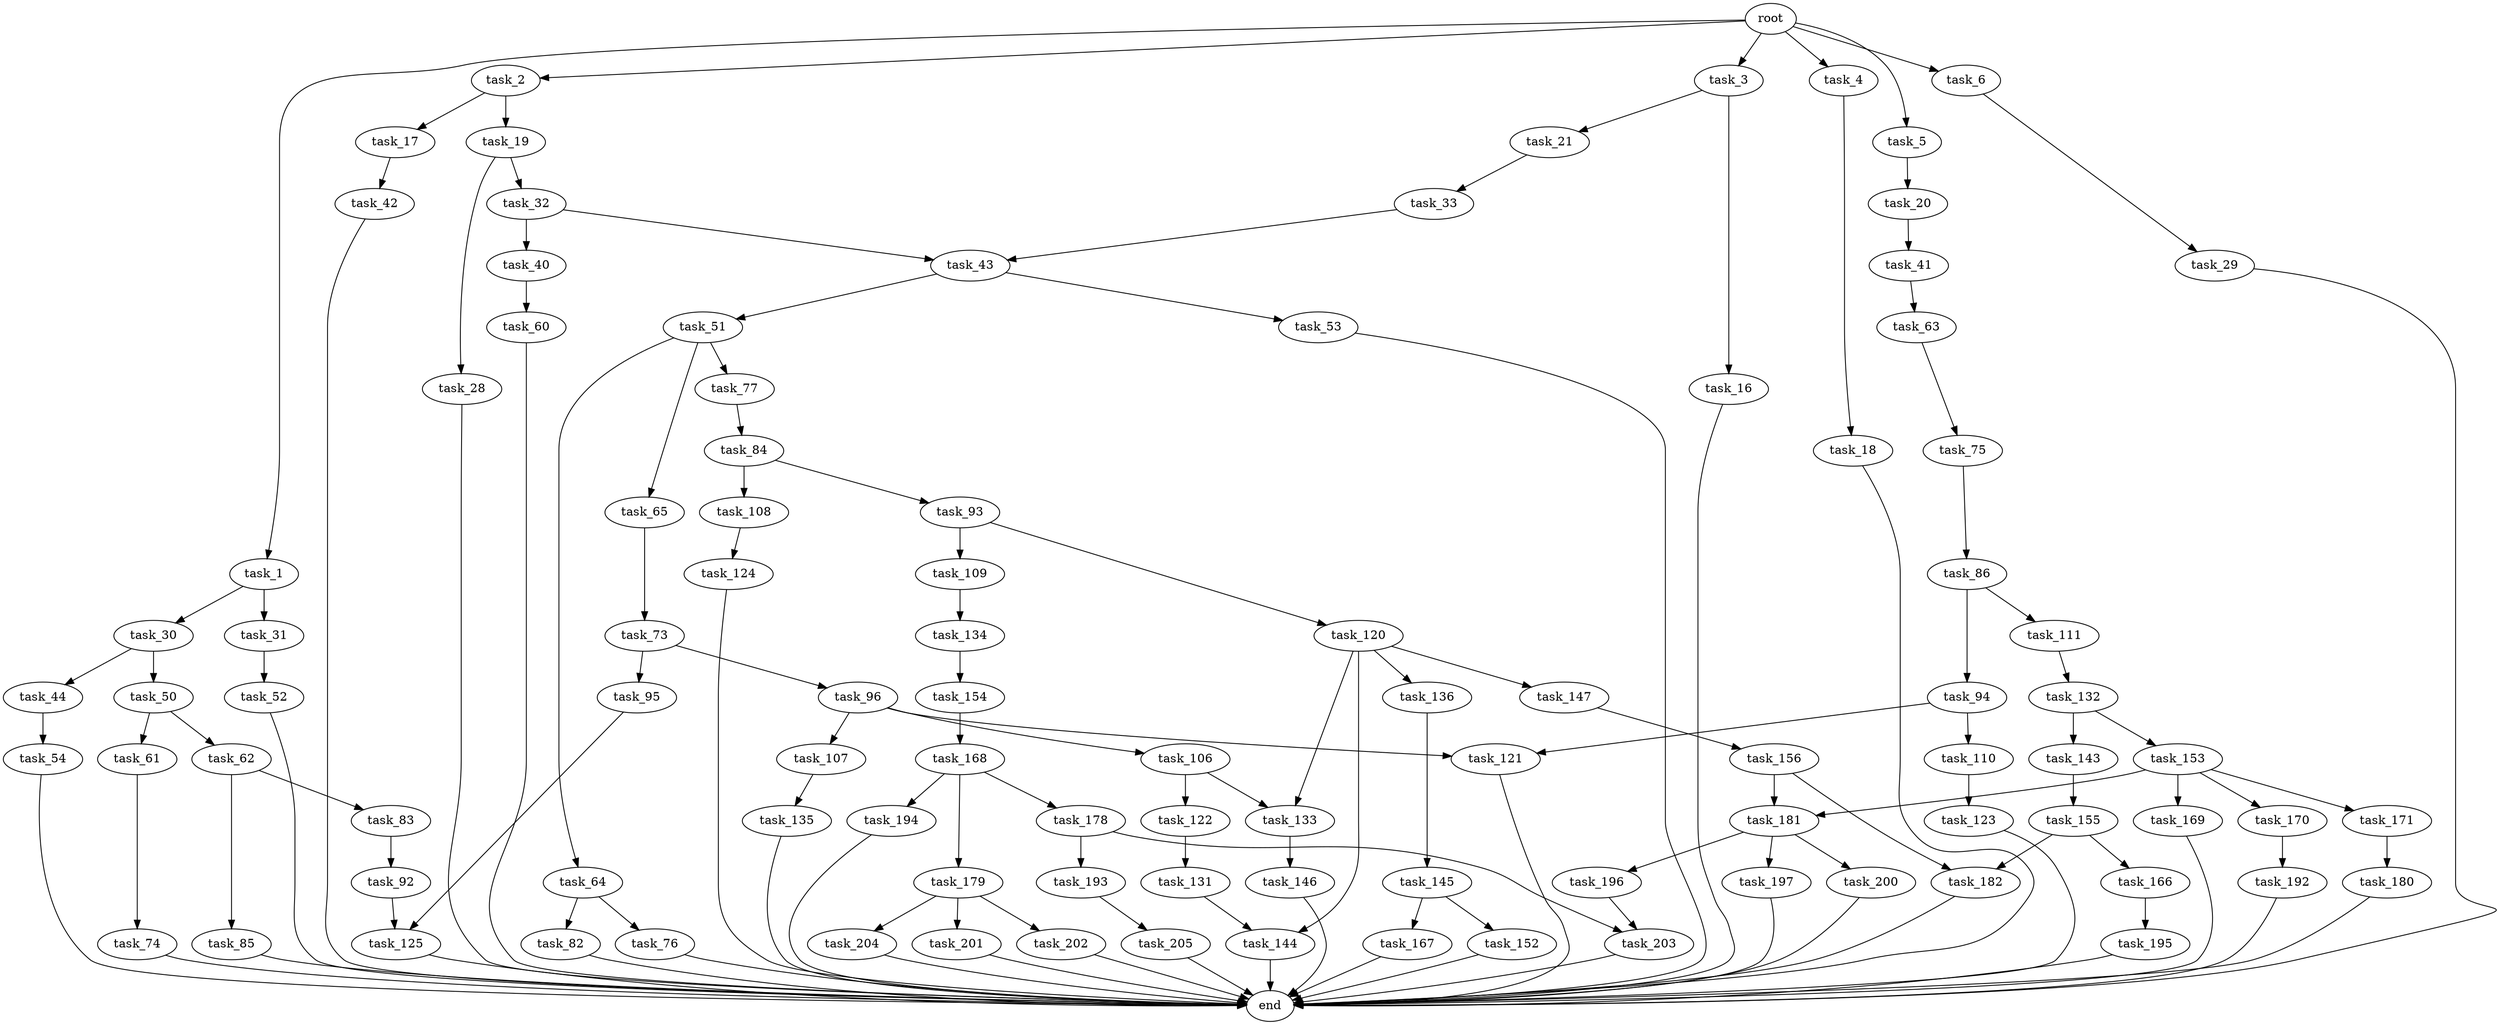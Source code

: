 digraph G {
  root [size="0.000000"];
  task_1 [size="8589934592.000000"];
  task_2 [size="68719476736.000000"];
  task_3 [size="231928233984.000000"];
  task_4 [size="288374854651.000000"];
  task_5 [size="117035316995.000000"];
  task_6 [size="549755813888.000000"];
  task_16 [size="21499590630.000000"];
  task_17 [size="5802414296.000000"];
  task_18 [size="68719476736.000000"];
  task_19 [size="8676885193.000000"];
  task_20 [size="40170987146.000000"];
  task_21 [size="549755813888.000000"];
  task_28 [size="549755813888.000000"];
  task_29 [size="33348051568.000000"];
  task_30 [size="143118271938.000000"];
  task_31 [size="368293445632.000000"];
  task_32 [size="782757789696.000000"];
  task_33 [size="1857816371.000000"];
  task_40 [size="125956782052.000000"];
  task_41 [size="1073741824000.000000"];
  task_42 [size="30597129885.000000"];
  task_43 [size="20124664370.000000"];
  task_44 [size="198266760178.000000"];
  task_50 [size="28991029248.000000"];
  task_51 [size="130233286480.000000"];
  task_52 [size="4007777557.000000"];
  task_53 [size="6780363944.000000"];
  task_54 [size="8574035126.000000"];
  task_60 [size="330627004872.000000"];
  task_61 [size="68719476736.000000"];
  task_62 [size="478241887971.000000"];
  task_63 [size="189496850735.000000"];
  task_64 [size="8015738940.000000"];
  task_65 [size="913101593003.000000"];
  task_73 [size="11749130120.000000"];
  task_74 [size="782757789696.000000"];
  task_75 [size="110709177853.000000"];
  task_76 [size="23295024649.000000"];
  task_77 [size="191964097570.000000"];
  task_82 [size="212180762597.000000"];
  task_83 [size="883364478.000000"];
  task_84 [size="1873778450.000000"];
  task_85 [size="10614886282.000000"];
  task_86 [size="31783949412.000000"];
  task_92 [size="68719476736.000000"];
  task_93 [size="231928233984.000000"];
  task_94 [size="76671905164.000000"];
  task_95 [size="250343561923.000000"];
  task_96 [size="10602423880.000000"];
  task_106 [size="66785741891.000000"];
  task_107 [size="1195728173.000000"];
  task_108 [size="16518213061.000000"];
  task_109 [size="10367781536.000000"];
  task_110 [size="368293445632.000000"];
  task_111 [size="28991029248.000000"];
  task_120 [size="255280526946.000000"];
  task_121 [size="4237784734.000000"];
  task_122 [size="782757789696.000000"];
  task_123 [size="159188159312.000000"];
  task_124 [size="231928233984.000000"];
  task_125 [size="9844291818.000000"];
  task_131 [size="16299636121.000000"];
  task_132 [size="28991029248.000000"];
  task_133 [size="368293445632.000000"];
  task_134 [size="44737882142.000000"];
  task_135 [size="684789224343.000000"];
  task_136 [size="152010779781.000000"];
  task_143 [size="4807567605.000000"];
  task_144 [size="252661555088.000000"];
  task_145 [size="782757789696.000000"];
  task_146 [size="194693093624.000000"];
  task_147 [size="311112027306.000000"];
  task_152 [size="13186405567.000000"];
  task_153 [size="487677109679.000000"];
  task_154 [size="134217728000.000000"];
  task_155 [size="134217728000.000000"];
  task_156 [size="68719476736.000000"];
  task_166 [size="586151520349.000000"];
  task_167 [size="7714720807.000000"];
  task_168 [size="630613437435.000000"];
  task_169 [size="1185359943523.000000"];
  task_170 [size="134217728000.000000"];
  task_171 [size="8589934592.000000"];
  task_178 [size="1062103001821.000000"];
  task_179 [size="473270753301.000000"];
  task_180 [size="231928233984.000000"];
  task_181 [size="11733319973.000000"];
  task_182 [size="1073741824000.000000"];
  task_192 [size="28991029248.000000"];
  task_193 [size="782757789696.000000"];
  task_194 [size="25957281827.000000"];
  task_195 [size="21783891037.000000"];
  task_196 [size="549755813888.000000"];
  task_197 [size="1263856224895.000000"];
  task_200 [size="1128812084.000000"];
  task_201 [size="368293445632.000000"];
  task_202 [size="28991029248.000000"];
  task_203 [size="31173656692.000000"];
  task_204 [size="22323755499.000000"];
  task_205 [size="11763621735.000000"];
  end [size="0.000000"];

  root -> task_1 [size="1.000000"];
  root -> task_2 [size="1.000000"];
  root -> task_3 [size="1.000000"];
  root -> task_4 [size="1.000000"];
  root -> task_5 [size="1.000000"];
  root -> task_6 [size="1.000000"];
  task_1 -> task_30 [size="33554432.000000"];
  task_1 -> task_31 [size="33554432.000000"];
  task_2 -> task_17 [size="134217728.000000"];
  task_2 -> task_19 [size="134217728.000000"];
  task_3 -> task_16 [size="301989888.000000"];
  task_3 -> task_21 [size="301989888.000000"];
  task_4 -> task_18 [size="679477248.000000"];
  task_5 -> task_20 [size="134217728.000000"];
  task_6 -> task_29 [size="536870912.000000"];
  task_16 -> end [size="1.000000"];
  task_17 -> task_42 [size="301989888.000000"];
  task_18 -> end [size="1.000000"];
  task_19 -> task_28 [size="209715200.000000"];
  task_19 -> task_32 [size="209715200.000000"];
  task_20 -> task_41 [size="33554432.000000"];
  task_21 -> task_33 [size="536870912.000000"];
  task_28 -> end [size="1.000000"];
  task_29 -> end [size="1.000000"];
  task_30 -> task_44 [size="134217728.000000"];
  task_30 -> task_50 [size="134217728.000000"];
  task_31 -> task_52 [size="411041792.000000"];
  task_32 -> task_40 [size="679477248.000000"];
  task_32 -> task_43 [size="679477248.000000"];
  task_33 -> task_43 [size="33554432.000000"];
  task_40 -> task_60 [size="209715200.000000"];
  task_41 -> task_63 [size="838860800.000000"];
  task_42 -> end [size="1.000000"];
  task_43 -> task_51 [size="536870912.000000"];
  task_43 -> task_53 [size="536870912.000000"];
  task_44 -> task_54 [size="301989888.000000"];
  task_50 -> task_61 [size="75497472.000000"];
  task_50 -> task_62 [size="75497472.000000"];
  task_51 -> task_64 [size="301989888.000000"];
  task_51 -> task_65 [size="301989888.000000"];
  task_51 -> task_77 [size="301989888.000000"];
  task_52 -> end [size="1.000000"];
  task_53 -> end [size="1.000000"];
  task_54 -> end [size="1.000000"];
  task_60 -> end [size="1.000000"];
  task_61 -> task_74 [size="134217728.000000"];
  task_62 -> task_83 [size="536870912.000000"];
  task_62 -> task_85 [size="536870912.000000"];
  task_63 -> task_75 [size="301989888.000000"];
  task_64 -> task_76 [size="209715200.000000"];
  task_64 -> task_82 [size="209715200.000000"];
  task_65 -> task_73 [size="838860800.000000"];
  task_73 -> task_95 [size="33554432.000000"];
  task_73 -> task_96 [size="33554432.000000"];
  task_74 -> end [size="1.000000"];
  task_75 -> task_86 [size="75497472.000000"];
  task_76 -> end [size="1.000000"];
  task_77 -> task_84 [size="679477248.000000"];
  task_82 -> end [size="1.000000"];
  task_83 -> task_92 [size="75497472.000000"];
  task_84 -> task_93 [size="75497472.000000"];
  task_84 -> task_108 [size="75497472.000000"];
  task_85 -> end [size="1.000000"];
  task_86 -> task_94 [size="679477248.000000"];
  task_86 -> task_111 [size="679477248.000000"];
  task_92 -> task_125 [size="134217728.000000"];
  task_93 -> task_109 [size="301989888.000000"];
  task_93 -> task_120 [size="301989888.000000"];
  task_94 -> task_110 [size="301989888.000000"];
  task_94 -> task_121 [size="301989888.000000"];
  task_95 -> task_125 [size="411041792.000000"];
  task_96 -> task_106 [size="209715200.000000"];
  task_96 -> task_107 [size="209715200.000000"];
  task_96 -> task_121 [size="209715200.000000"];
  task_106 -> task_122 [size="134217728.000000"];
  task_106 -> task_133 [size="134217728.000000"];
  task_107 -> task_135 [size="134217728.000000"];
  task_108 -> task_124 [size="411041792.000000"];
  task_109 -> task_134 [size="679477248.000000"];
  task_110 -> task_123 [size="411041792.000000"];
  task_111 -> task_132 [size="75497472.000000"];
  task_120 -> task_133 [size="536870912.000000"];
  task_120 -> task_136 [size="536870912.000000"];
  task_120 -> task_144 [size="536870912.000000"];
  task_120 -> task_147 [size="536870912.000000"];
  task_121 -> end [size="1.000000"];
  task_122 -> task_131 [size="679477248.000000"];
  task_123 -> end [size="1.000000"];
  task_124 -> end [size="1.000000"];
  task_125 -> end [size="1.000000"];
  task_131 -> task_144 [size="679477248.000000"];
  task_132 -> task_143 [size="75497472.000000"];
  task_132 -> task_153 [size="75497472.000000"];
  task_133 -> task_146 [size="411041792.000000"];
  task_134 -> task_154 [size="838860800.000000"];
  task_135 -> end [size="1.000000"];
  task_136 -> task_145 [size="411041792.000000"];
  task_143 -> task_155 [size="75497472.000000"];
  task_144 -> end [size="1.000000"];
  task_145 -> task_152 [size="679477248.000000"];
  task_145 -> task_167 [size="679477248.000000"];
  task_146 -> end [size="1.000000"];
  task_147 -> task_156 [size="209715200.000000"];
  task_152 -> end [size="1.000000"];
  task_153 -> task_169 [size="679477248.000000"];
  task_153 -> task_170 [size="679477248.000000"];
  task_153 -> task_171 [size="679477248.000000"];
  task_153 -> task_181 [size="679477248.000000"];
  task_154 -> task_168 [size="209715200.000000"];
  task_155 -> task_166 [size="209715200.000000"];
  task_155 -> task_182 [size="209715200.000000"];
  task_156 -> task_181 [size="134217728.000000"];
  task_156 -> task_182 [size="134217728.000000"];
  task_166 -> task_195 [size="679477248.000000"];
  task_167 -> end [size="1.000000"];
  task_168 -> task_178 [size="411041792.000000"];
  task_168 -> task_179 [size="411041792.000000"];
  task_168 -> task_194 [size="411041792.000000"];
  task_169 -> end [size="1.000000"];
  task_170 -> task_192 [size="209715200.000000"];
  task_171 -> task_180 [size="33554432.000000"];
  task_178 -> task_193 [size="838860800.000000"];
  task_178 -> task_203 [size="838860800.000000"];
  task_179 -> task_201 [size="301989888.000000"];
  task_179 -> task_202 [size="301989888.000000"];
  task_179 -> task_204 [size="301989888.000000"];
  task_180 -> end [size="1.000000"];
  task_181 -> task_196 [size="33554432.000000"];
  task_181 -> task_197 [size="33554432.000000"];
  task_181 -> task_200 [size="33554432.000000"];
  task_182 -> end [size="1.000000"];
  task_192 -> end [size="1.000000"];
  task_193 -> task_205 [size="679477248.000000"];
  task_194 -> end [size="1.000000"];
  task_195 -> end [size="1.000000"];
  task_196 -> task_203 [size="536870912.000000"];
  task_197 -> end [size="1.000000"];
  task_200 -> end [size="1.000000"];
  task_201 -> end [size="1.000000"];
  task_202 -> end [size="1.000000"];
  task_203 -> end [size="1.000000"];
  task_204 -> end [size="1.000000"];
  task_205 -> end [size="1.000000"];
}
